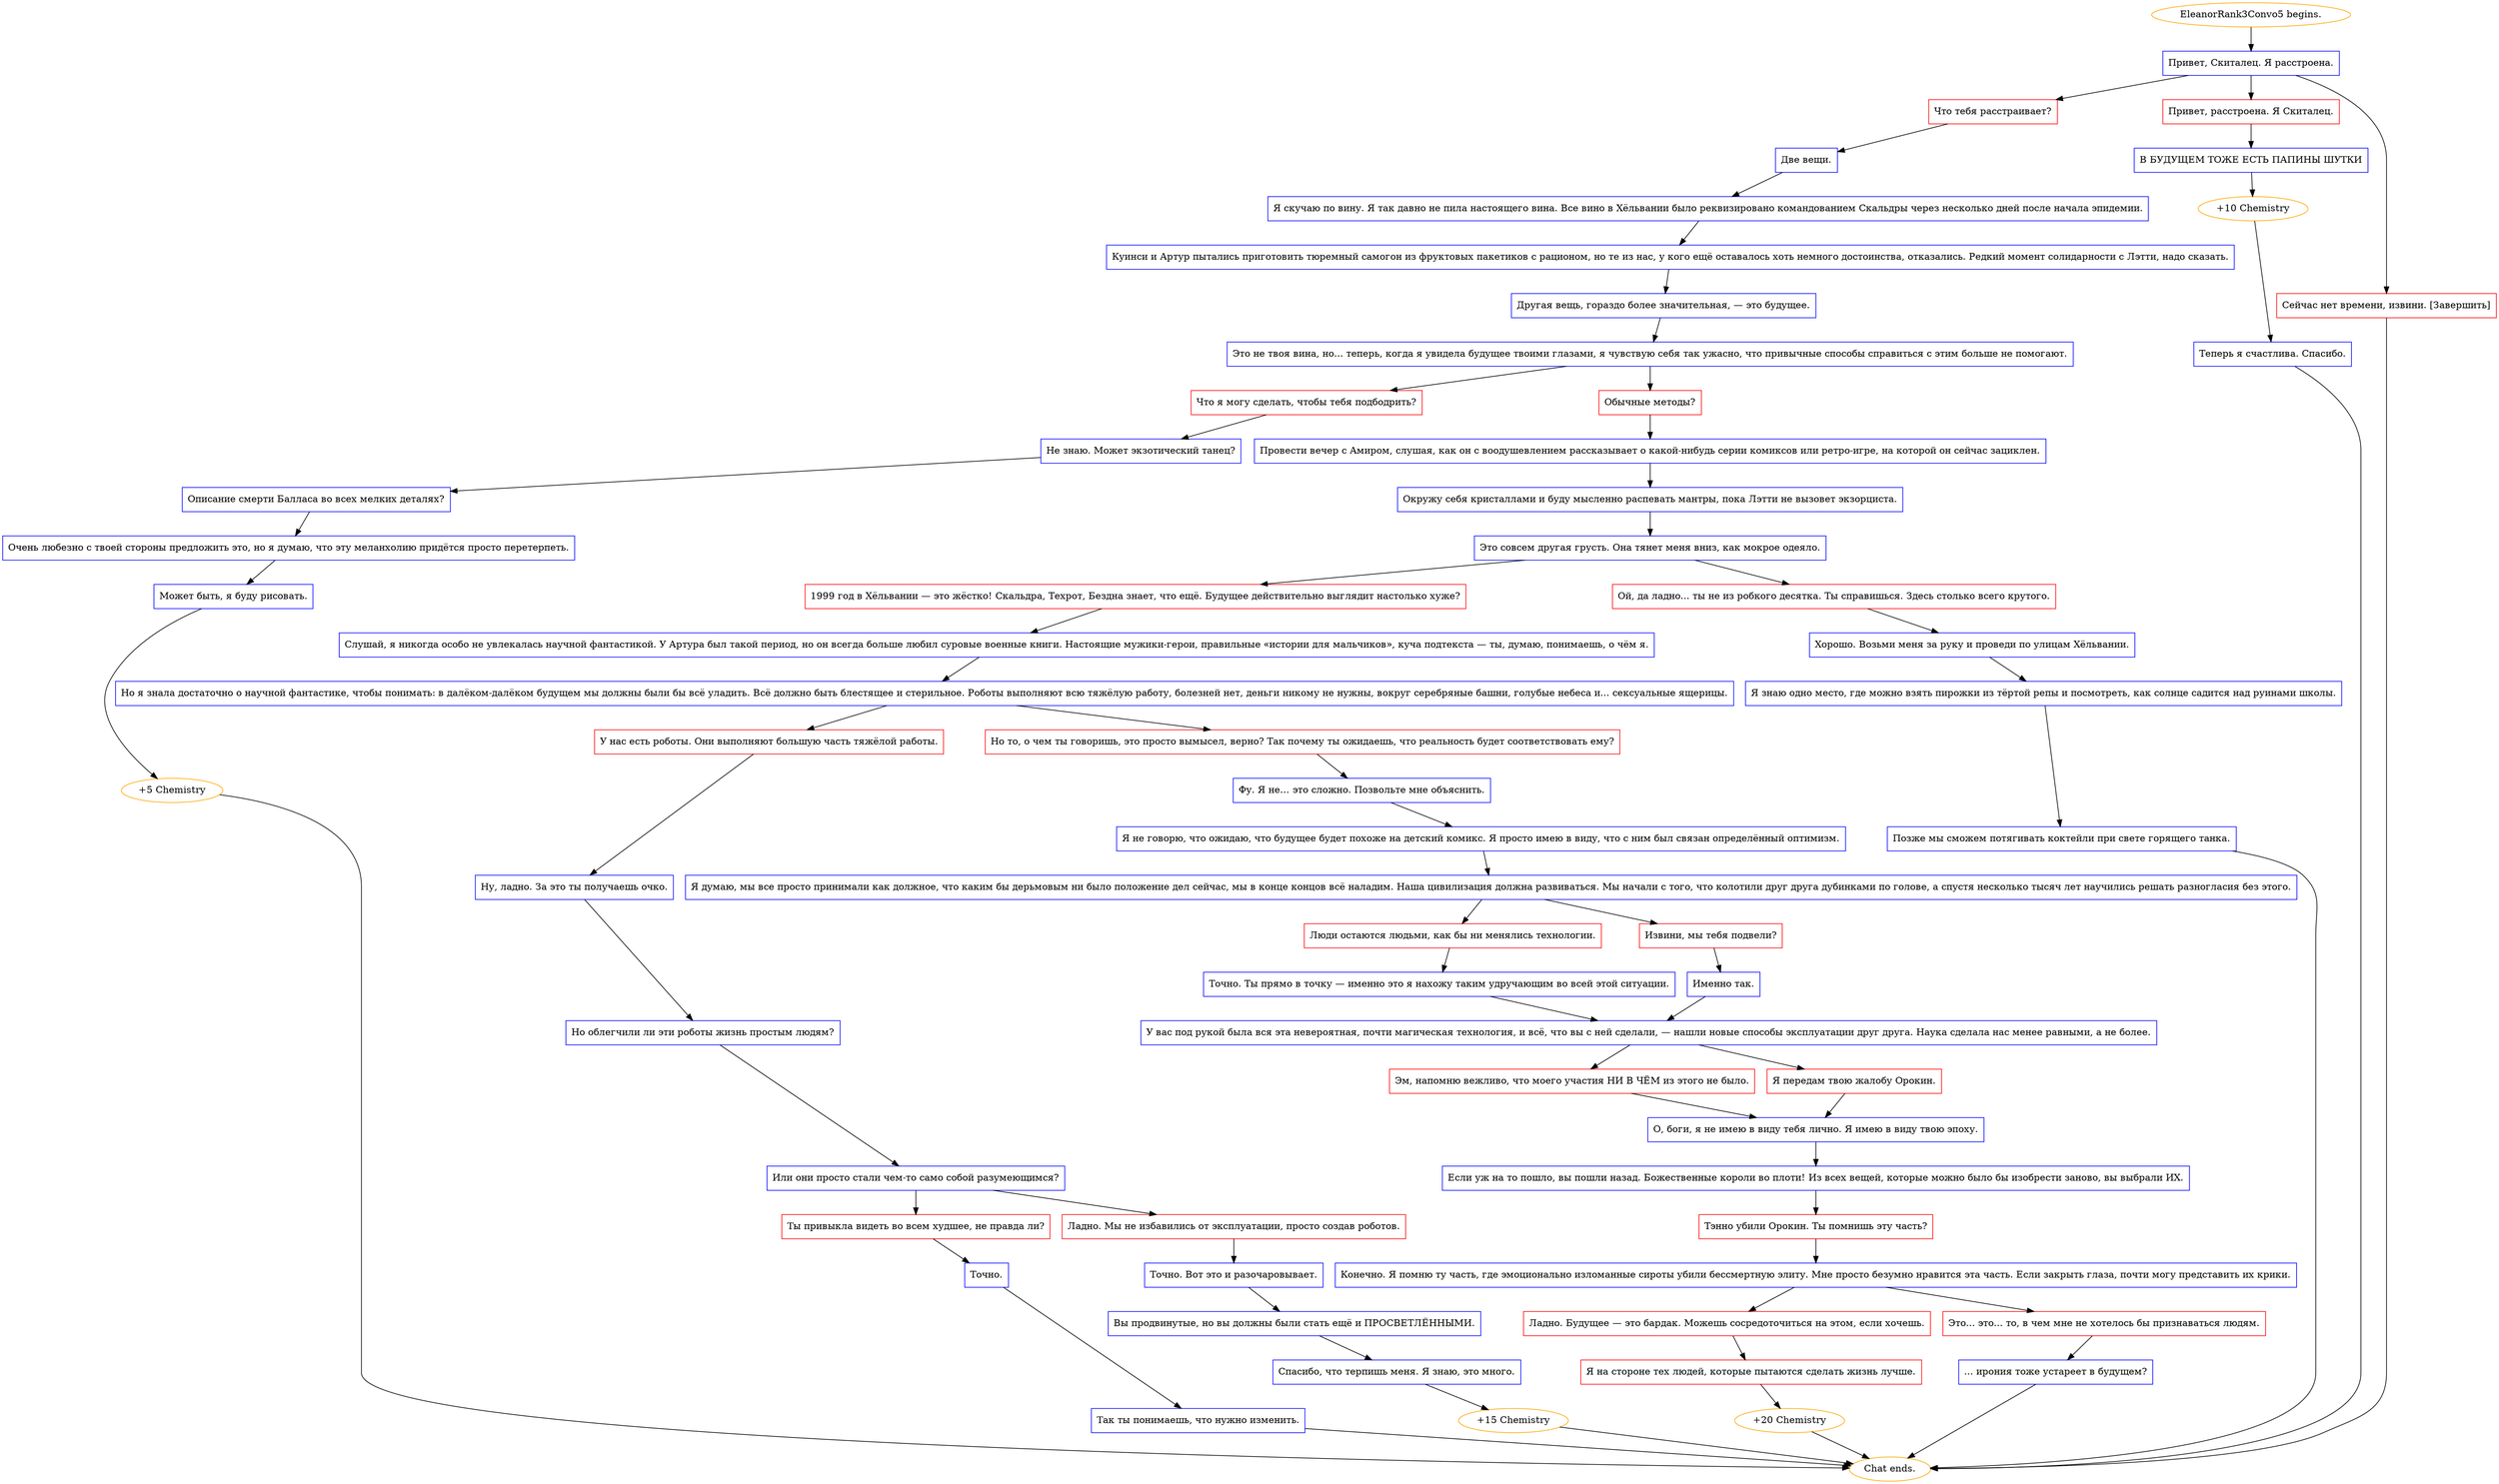 digraph {
	"EleanorRank3Convo5 begins." [color=orange];
		"EleanorRank3Convo5 begins." -> j3816107624;
	j3816107624 [label="Привет, Скиталец. Я расстроена.",shape=box,color=blue];
		j3816107624 -> j38427239;
		j3816107624 -> j1340400201;
		j3816107624 -> j668162341;
	j38427239 [label="Что тебя расстраивает?",shape=box,color=red];
		j38427239 -> j3053683557;
	j1340400201 [label="Привет, расстроена. Я Скиталец.",shape=box,color=red];
		j1340400201 -> j486123863;
	j668162341 [label="Сейчас нет времени, извини. [Завершить]",shape=box,color=red];
		j668162341 -> "Chat ends.";
	j3053683557 [label="Две вещи.",shape=box,color=blue];
		j3053683557 -> j3519526736;
	j486123863 [label="В БУДУЩЕМ ТОЖЕ ЕСТЬ ПАПИНЫ ШУТКИ",shape=box,color=blue];
		j486123863 -> j1303988208;
	"Chat ends." [color=orange];
	j3519526736 [label="Я скучаю по вину. Я так давно не пила настоящего вина. Все вино в Хёльвании было реквизировано командованием Скальдры через несколько дней после начала эпидемии.",shape=box,color=blue];
		j3519526736 -> j613142080;
	j1303988208 [label="+10 Chemistry",color=orange];
		j1303988208 -> j2671442601;
	j613142080 [label="Куинси и Артур пытались приготовить тюремный самогон из фруктовых пакетиков с рационом, но те из нас, у кого ещё оставалось хоть немного достоинства, отказались. Редкий момент солидарности с Лэтти, надо сказать.",shape=box,color=blue];
		j613142080 -> j2933443517;
	j2671442601 [label="Теперь я счастлива. Спасибо.",shape=box,color=blue];
		j2671442601 -> "Chat ends.";
	j2933443517 [label="Другая вещь, гораздо более значительная, — это будущее.",shape=box,color=blue];
		j2933443517 -> j4270352268;
	j4270352268 [label="Это не твоя вина, но... теперь, когда я увидела будущее твоими глазами, я чувствую себя так ужасно, что привычные способы справиться с этим больше не помогают.",shape=box,color=blue];
		j4270352268 -> j4274714072;
		j4270352268 -> j1453145710;
	j4274714072 [label="Что я могу сделать, чтобы тебя подбодрить?",shape=box,color=red];
		j4274714072 -> j247662647;
	j1453145710 [label="Обычные методы?",shape=box,color=red];
		j1453145710 -> j3124332277;
	j247662647 [label="Не знаю. Может экзотический танец?",shape=box,color=blue];
		j247662647 -> j872159544;
	j3124332277 [label="Провести вечер с Амиром, слушая, как он с воодушевлением рассказывает о какой-нибудь серии комиксов или ретро-игре, на которой он сейчас зациклен.",shape=box,color=blue];
		j3124332277 -> j2828974693;
	j872159544 [label="Описание смерти Балласа во всех мелких деталях?",shape=box,color=blue];
		j872159544 -> j2186319680;
	j2828974693 [label="Окружу себя кристаллами и буду мысленно распевать мантры, пока Лэтти не вызовет экзорциста.",shape=box,color=blue];
		j2828974693 -> j823741287;
	j2186319680 [label="Очень любезно с твоей стороны предложить это, но я думаю, что эту меланхолию придётся просто перетерпеть.",shape=box,color=blue];
		j2186319680 -> j4066671880;
	j823741287 [label="Это совсем другая грусть. Она тянет меня вниз, как мокрое одеяло.",shape=box,color=blue];
		j823741287 -> j1346066319;
		j823741287 -> j268886645;
	j4066671880 [label="Может быть, я буду рисовать.",shape=box,color=blue];
		j4066671880 -> j4081414586;
	j1346066319 [label="1999 год в Хёльвании — это жёстко! Скальдра, Техрот, Бездна знает, что ещё. Будущее действительно выглядит настолько хуже?",shape=box,color=red];
		j1346066319 -> j3112188147;
	j268886645 [label="Ой, да ладно... ты не из робкого десятка. Ты справишься. Здесь столько всего крутого.",shape=box,color=red];
		j268886645 -> j3150964177;
	j4081414586 [label="+5 Chemistry",color=orange];
		j4081414586 -> "Chat ends.";
	j3112188147 [label="Слушай, я никогда особо не увлекалась научной фантастикой. У Артура был такой период, но он всегда больше любил суровые военные книги. Настоящие мужики-герои, правильные «истории для мальчиков», куча подтекста — ты, думаю, понимаешь, о чём я.",shape=box,color=blue];
		j3112188147 -> j2720033835;
	j3150964177 [label="Хорошо. Возьми меня за руку и проведи по улицам Хёльвании.",shape=box,color=blue];
		j3150964177 -> j3723989069;
	j2720033835 [label="Но я знала достаточно о научной фантастике, чтобы понимать: в далёком-далёком будущем мы должны были бы всё уладить. Всё должно быть блестящее и стерильное. Роботы выполняют всю тяжёлую работу, болезней нет, деньги никому не нужны, вокруг серебряные башни, голубые небеса и... сексуальные ящерицы.",shape=box,color=blue];
		j2720033835 -> j3712221353;
		j2720033835 -> j1385358347;
	j3723989069 [label="Я знаю одно место, где можно взять пирожки из тёртой репы и посмотреть, как солнце садится над руинами школы.",shape=box,color=blue];
		j3723989069 -> j2946150538;
	j3712221353 [label="У нас есть роботы. Они выполняют большую часть тяжёлой работы.",shape=box,color=red];
		j3712221353 -> j1089375589;
	j1385358347 [label="Но то, о чем ты говоришь, это просто вымысел, верно? Так почему ты ожидаешь, что реальность будет соответствовать ему?",shape=box,color=red];
		j1385358347 -> j905142340;
	j2946150538 [label="Позже мы сможем потягивать коктейли при свете горящего танка.",shape=box,color=blue];
		j2946150538 -> "Chat ends.";
	j1089375589 [label="Ну, ладно. За это ты получаешь очко.",shape=box,color=blue];
		j1089375589 -> j3261804113;
	j905142340 [label="Фу. Я не… это сложно. Позвольте мне объяснить.",shape=box,color=blue];
		j905142340 -> j1691388835;
	j3261804113 [label="Но облегчили ли эти роботы жизнь простым людям?",shape=box,color=blue];
		j3261804113 -> j1163194997;
	j1691388835 [label="Я не говорю, что ожидаю, что будущее будет похоже на детский комикс. Я просто имею в виду, что с ним был связан определённый оптимизм.",shape=box,color=blue];
		j1691388835 -> j3792244592;
	j1163194997 [label="Или они просто стали чем-то само собой разумеющимся?",shape=box,color=blue];
		j1163194997 -> j2468860405;
		j1163194997 -> j69225677;
	j3792244592 [label="Я думаю, мы все просто принимали как должное, что каким бы дерьмовым ни было положение дел сейчас, мы в конце концов всё наладим. Наша цивилизация должна развиваться. Мы начали с того, что колотили друг друга дубинками по голове, а спустя несколько тысяч лет научились решать разногласия без этого.",shape=box,color=blue];
		j3792244592 -> j2113238462;
		j3792244592 -> j347286530;
	j2468860405 [label="Ты привыкла видеть во всем худшее, не правда ли?",shape=box,color=red];
		j2468860405 -> j2578414118;
	j69225677 [label="Ладно. Мы не избавились от эксплуатации, просто создав роботов.",shape=box,color=red];
		j69225677 -> j3872885271;
	j2113238462 [label="Люди остаются людьми, как бы ни менялись технологии.",shape=box,color=red];
		j2113238462 -> j2947637512;
	j347286530 [label="Извини, мы тебя подвели?",shape=box,color=red];
		j347286530 -> j3980271;
	j2578414118 [label="Точно.",shape=box,color=blue];
		j2578414118 -> j1279269038;
	j3872885271 [label="Точно. Вот это и разочаровывает.",shape=box,color=blue];
		j3872885271 -> j1067589340;
	j2947637512 [label="Точно. Ты прямо в точку — именно это я нахожу таким удручающим во всей этой ситуации.",shape=box,color=blue];
		j2947637512 -> j3669796238;
	j3980271 [label="Именно так.",shape=box,color=blue];
		j3980271 -> j3669796238;
	j1279269038 [label="Так ты понимаешь, что нужно изменить.",shape=box,color=blue];
		j1279269038 -> "Chat ends.";
	j1067589340 [label="Вы продвинутые, но вы должны были стать ещё и ПРОСВЕТЛЁННЫМИ.",shape=box,color=blue];
		j1067589340 -> j312964920;
	j3669796238 [label="У вас под рукой была вся эта невероятная, почти магическая технология, и всё, что вы с ней сделали, — нашли новые способы эксплуатации друг друга. Наука сделала нас менее равными, а не более.",shape=box,color=blue];
		j3669796238 -> j3902628903;
		j3669796238 -> j3524635294;
	j312964920 [label="Спасибо, что терпишь меня. Я знаю, это много.",shape=box,color=blue];
		j312964920 -> j374273682;
	j3902628903 [label="Эм, напомню вежливо, что моего участия НИ В ЧЁМ из этого не было.",shape=box,color=red];
		j3902628903 -> j4081583485;
	j3524635294 [label="Я передам твою жалобу Орокин.",shape=box,color=red];
		j3524635294 -> j4081583485;
	j374273682 [label="+15 Chemistry",color=orange];
		j374273682 -> "Chat ends.";
	j4081583485 [label="О, боги, я не имею в виду тебя лично. Я имею в виду твою эпоху.",shape=box,color=blue];
		j4081583485 -> j1882025494;
	j1882025494 [label="Если уж на то пошло, вы пошли назад. Божественные короли во плоти! Из всех вещей, которые можно было бы изобрести заново, вы выбрали ИХ.",shape=box,color=blue];
		j1882025494 -> j256707158;
	j256707158 [label="Тэнно убили Орокин. Ты помнишь эту часть?",shape=box,color=red];
		j256707158 -> j1759149977;
	j1759149977 [label="Конечно. Я помню ту часть, где эмоционально изломанные сироты убили бессмертную элиту. Мне просто безумно нравится эта часть. Если закрыть глаза, почти могу представить их крики.",shape=box,color=blue];
		j1759149977 -> j1486405036;
		j1759149977 -> j568187964;
	j1486405036 [label="Ладно. Будущее — это бардак. Можешь сосредоточиться на этом, если хочешь.",shape=box,color=red];
		j1486405036 -> j430245541;
	j568187964 [label="Это... это... то, в чем мне не хотелось бы признаваться людям.",shape=box,color=red];
		j568187964 -> j2599877115;
	j430245541 [label="Я на стороне тех людей, которые пытаются сделать жизнь лучше.",shape=box,color=red];
		j430245541 -> j367054140;
	j2599877115 [label="... ирония тоже устареет в будущем?",shape=box,color=blue];
		j2599877115 -> "Chat ends.";
	j367054140 [label="+20 Chemistry",color=orange];
		j367054140 -> "Chat ends.";
}